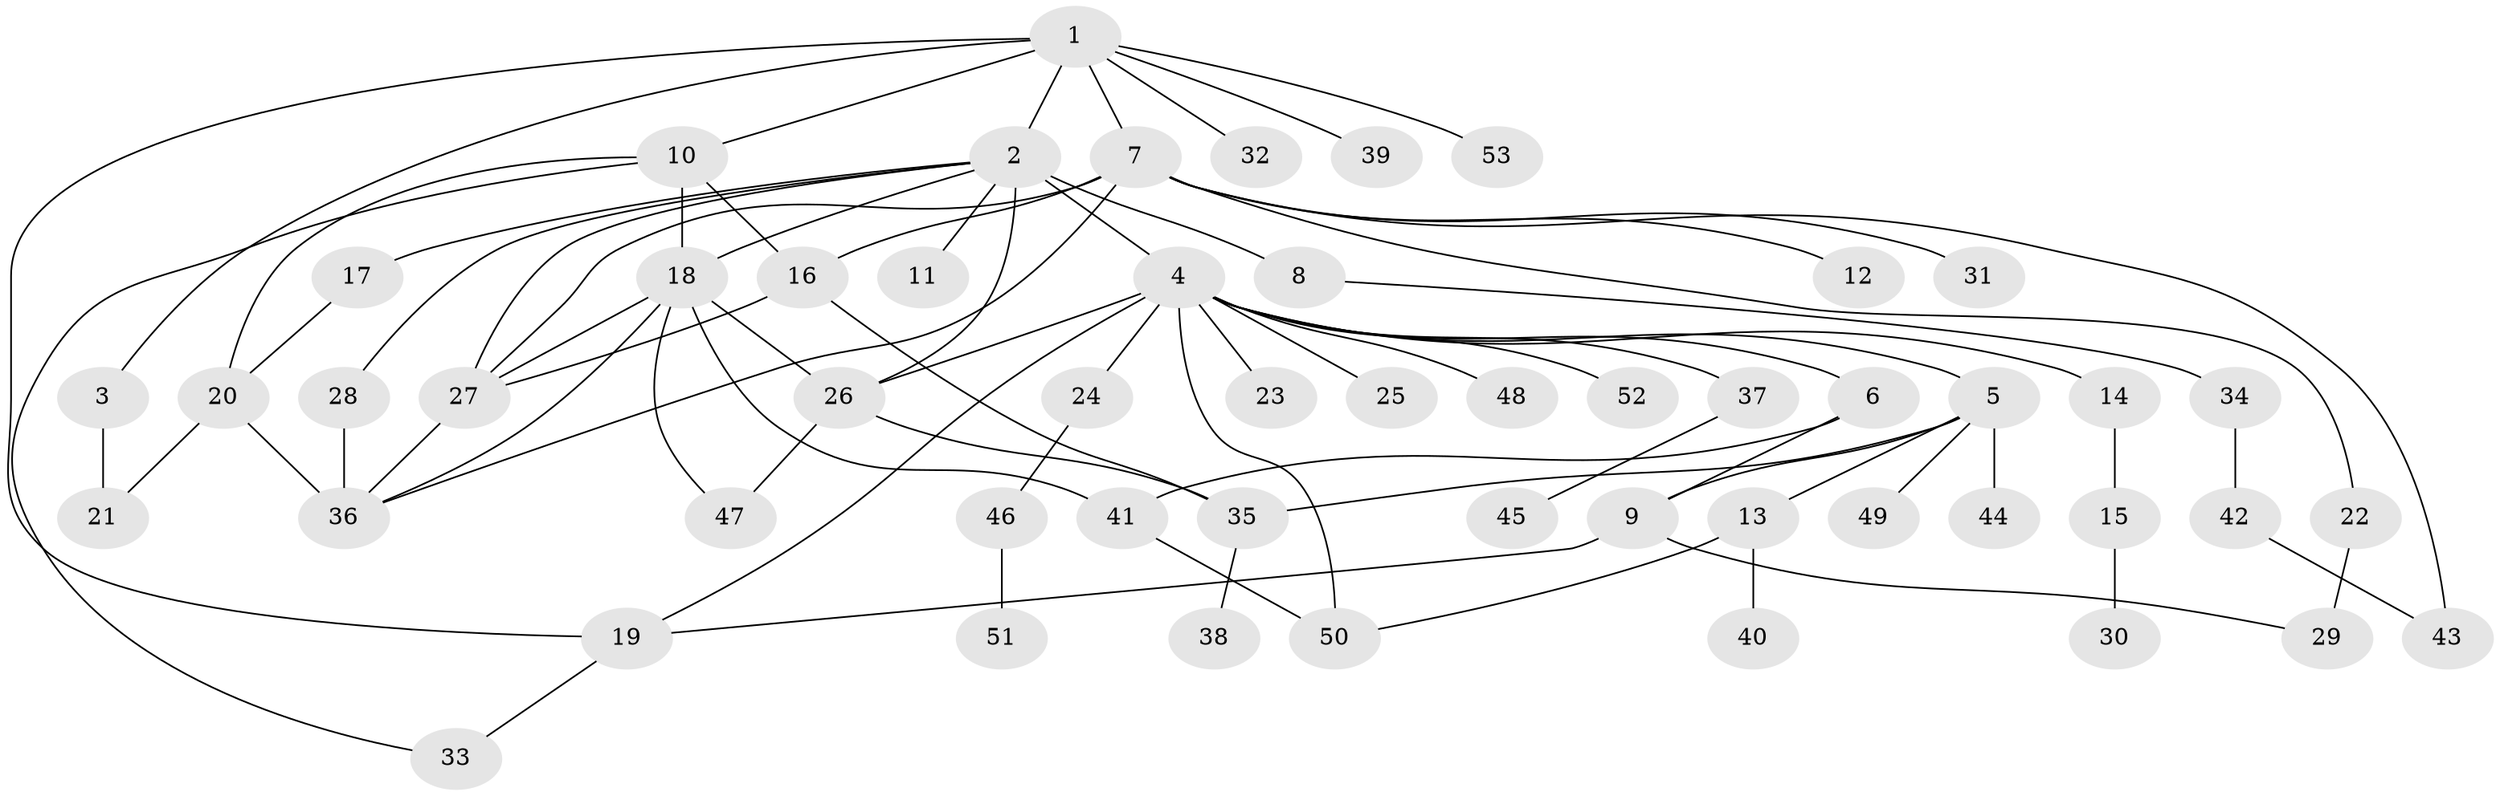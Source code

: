 // original degree distribution, {9: 0.009433962264150943, 16: 0.009433962264150943, 2: 0.19811320754716982, 15: 0.009433962264150943, 7: 0.009433962264150943, 5: 0.02830188679245283, 10: 0.009433962264150943, 3: 0.16037735849056603, 1: 0.49056603773584906, 4: 0.03773584905660377, 6: 0.018867924528301886, 11: 0.009433962264150943, 8: 0.009433962264150943}
// Generated by graph-tools (version 1.1) at 2025/35/03/09/25 02:35:36]
// undirected, 53 vertices, 77 edges
graph export_dot {
graph [start="1"]
  node [color=gray90,style=filled];
  1;
  2;
  3;
  4;
  5;
  6;
  7;
  8;
  9;
  10;
  11;
  12;
  13;
  14;
  15;
  16;
  17;
  18;
  19;
  20;
  21;
  22;
  23;
  24;
  25;
  26;
  27;
  28;
  29;
  30;
  31;
  32;
  33;
  34;
  35;
  36;
  37;
  38;
  39;
  40;
  41;
  42;
  43;
  44;
  45;
  46;
  47;
  48;
  49;
  50;
  51;
  52;
  53;
  1 -- 2 [weight=1.0];
  1 -- 3 [weight=1.0];
  1 -- 7 [weight=1.0];
  1 -- 10 [weight=1.0];
  1 -- 19 [weight=1.0];
  1 -- 32 [weight=1.0];
  1 -- 39 [weight=1.0];
  1 -- 53 [weight=1.0];
  2 -- 4 [weight=1.0];
  2 -- 8 [weight=5.0];
  2 -- 11 [weight=1.0];
  2 -- 17 [weight=1.0];
  2 -- 18 [weight=1.0];
  2 -- 26 [weight=1.0];
  2 -- 27 [weight=1.0];
  2 -- 28 [weight=1.0];
  3 -- 21 [weight=2.0];
  4 -- 5 [weight=1.0];
  4 -- 6 [weight=1.0];
  4 -- 14 [weight=1.0];
  4 -- 19 [weight=1.0];
  4 -- 23 [weight=1.0];
  4 -- 24 [weight=1.0];
  4 -- 25 [weight=1.0];
  4 -- 26 [weight=1.0];
  4 -- 37 [weight=1.0];
  4 -- 48 [weight=1.0];
  4 -- 50 [weight=1.0];
  4 -- 52 [weight=1.0];
  5 -- 9 [weight=1.0];
  5 -- 13 [weight=1.0];
  5 -- 35 [weight=1.0];
  5 -- 44 [weight=1.0];
  5 -- 49 [weight=1.0];
  6 -- 9 [weight=2.0];
  6 -- 41 [weight=1.0];
  7 -- 12 [weight=1.0];
  7 -- 16 [weight=1.0];
  7 -- 22 [weight=1.0];
  7 -- 27 [weight=1.0];
  7 -- 31 [weight=2.0];
  7 -- 36 [weight=1.0];
  7 -- 43 [weight=1.0];
  8 -- 34 [weight=1.0];
  9 -- 19 [weight=1.0];
  9 -- 29 [weight=1.0];
  10 -- 16 [weight=1.0];
  10 -- 18 [weight=1.0];
  10 -- 20 [weight=1.0];
  10 -- 33 [weight=1.0];
  13 -- 40 [weight=1.0];
  13 -- 50 [weight=1.0];
  14 -- 15 [weight=1.0];
  15 -- 30 [weight=1.0];
  16 -- 27 [weight=1.0];
  16 -- 35 [weight=1.0];
  17 -- 20 [weight=1.0];
  18 -- 26 [weight=4.0];
  18 -- 27 [weight=1.0];
  18 -- 36 [weight=1.0];
  18 -- 41 [weight=1.0];
  18 -- 47 [weight=1.0];
  19 -- 33 [weight=1.0];
  20 -- 21 [weight=1.0];
  20 -- 36 [weight=1.0];
  22 -- 29 [weight=2.0];
  24 -- 46 [weight=1.0];
  26 -- 35 [weight=1.0];
  26 -- 47 [weight=1.0];
  27 -- 36 [weight=1.0];
  28 -- 36 [weight=6.0];
  34 -- 42 [weight=1.0];
  35 -- 38 [weight=1.0];
  37 -- 45 [weight=1.0];
  41 -- 50 [weight=2.0];
  42 -- 43 [weight=1.0];
  46 -- 51 [weight=1.0];
}
